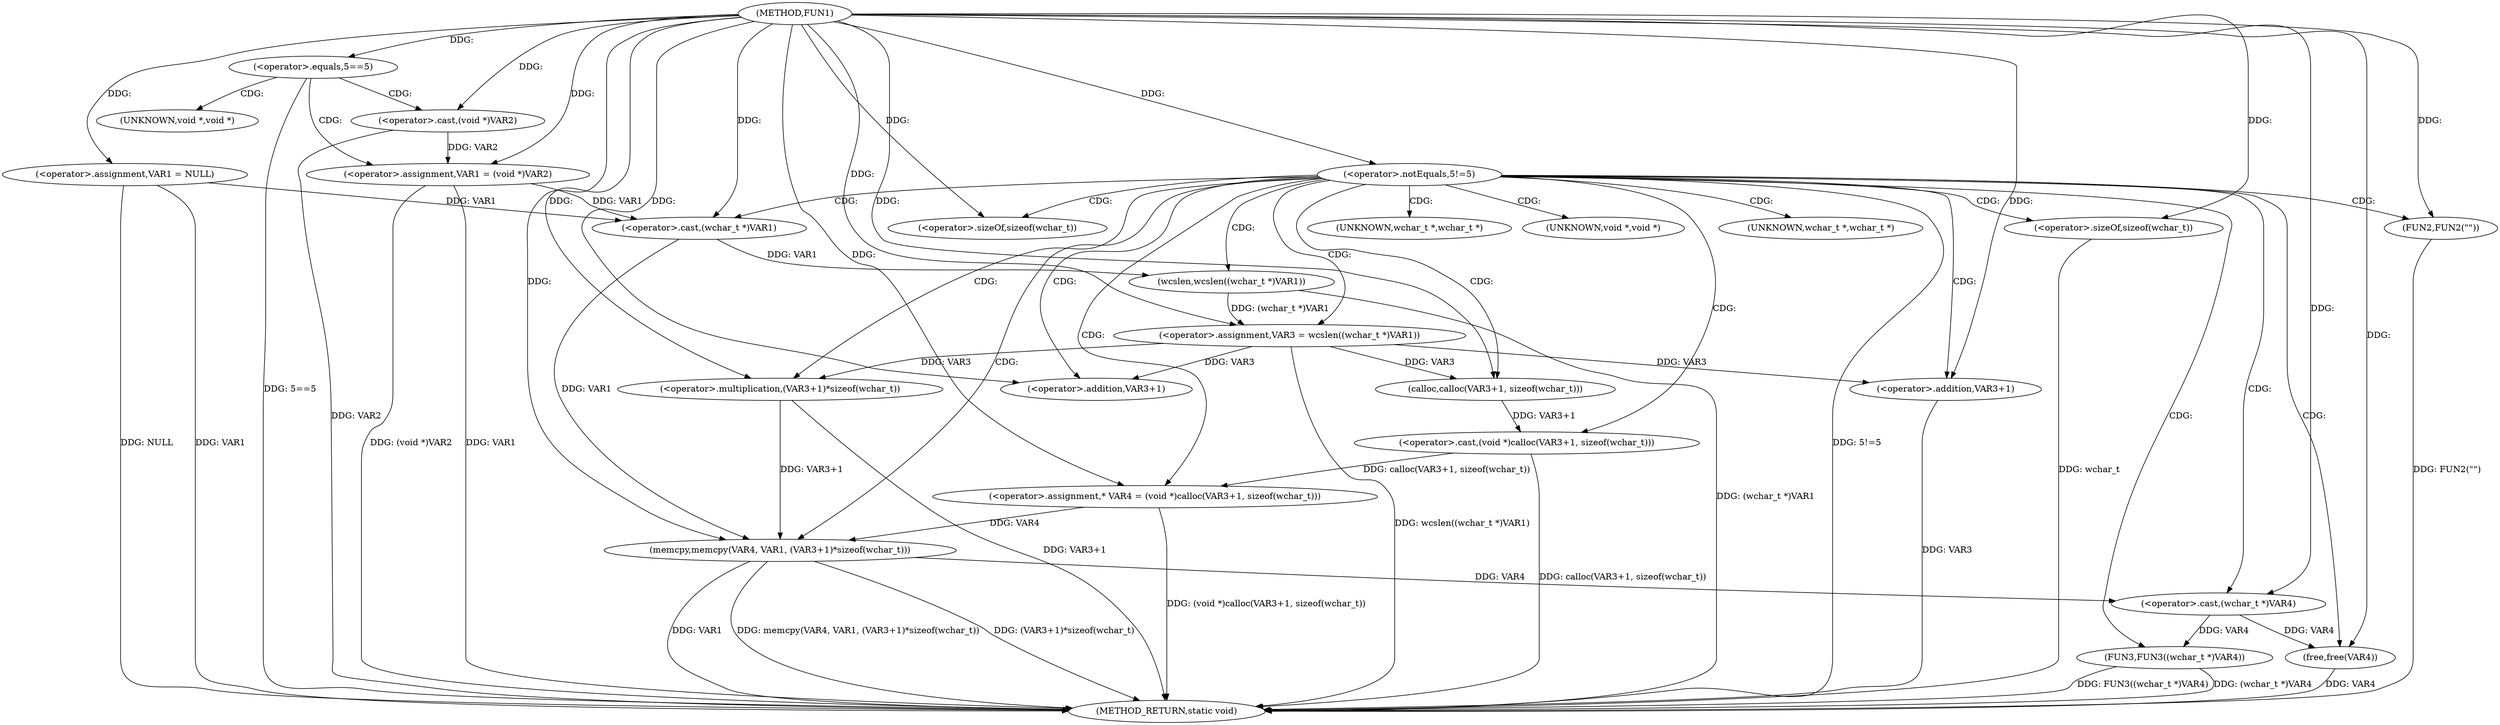 digraph FUN1 {  
"1000100" [label = "(METHOD,FUN1)" ]
"1000159" [label = "(METHOD_RETURN,static void)" ]
"1000103" [label = "(<operator>.assignment,VAR1 = NULL)" ]
"1000107" [label = "(<operator>.equals,5==5)" ]
"1000111" [label = "(<operator>.assignment,VAR1 = (void *)VAR2)" ]
"1000113" [label = "(<operator>.cast,(void *)VAR2)" ]
"1000117" [label = "(<operator>.notEquals,5!=5)" ]
"1000121" [label = "(FUN2,FUN2(\"\"))" ]
"1000127" [label = "(<operator>.assignment,VAR3 = wcslen((wchar_t *)VAR1))" ]
"1000129" [label = "(wcslen,wcslen((wchar_t *)VAR1))" ]
"1000130" [label = "(<operator>.cast,(wchar_t *)VAR1)" ]
"1000134" [label = "(<operator>.assignment,* VAR4 = (void *)calloc(VAR3+1, sizeof(wchar_t)))" ]
"1000136" [label = "(<operator>.cast,(void *)calloc(VAR3+1, sizeof(wchar_t)))" ]
"1000138" [label = "(calloc,calloc(VAR3+1, sizeof(wchar_t)))" ]
"1000139" [label = "(<operator>.addition,VAR3+1)" ]
"1000142" [label = "(<operator>.sizeOf,sizeof(wchar_t))" ]
"1000144" [label = "(memcpy,memcpy(VAR4, VAR1, (VAR3+1)*sizeof(wchar_t)))" ]
"1000147" [label = "(<operator>.multiplication,(VAR3+1)*sizeof(wchar_t))" ]
"1000148" [label = "(<operator>.addition,VAR3+1)" ]
"1000151" [label = "(<operator>.sizeOf,sizeof(wchar_t))" ]
"1000153" [label = "(FUN3,FUN3((wchar_t *)VAR4))" ]
"1000154" [label = "(<operator>.cast,(wchar_t *)VAR4)" ]
"1000157" [label = "(free,free(VAR4))" ]
"1000114" [label = "(UNKNOWN,void *,void *)" ]
"1000131" [label = "(UNKNOWN,wchar_t *,wchar_t *)" ]
"1000137" [label = "(UNKNOWN,void *,void *)" ]
"1000155" [label = "(UNKNOWN,wchar_t *,wchar_t *)" ]
  "1000117" -> "1000159"  [ label = "DDG: 5!=5"] 
  "1000129" -> "1000159"  [ label = "DDG: (wchar_t *)VAR1"] 
  "1000103" -> "1000159"  [ label = "DDG: VAR1"] 
  "1000103" -> "1000159"  [ label = "DDG: NULL"] 
  "1000151" -> "1000159"  [ label = "DDG: wchar_t"] 
  "1000111" -> "1000159"  [ label = "DDG: VAR1"] 
  "1000153" -> "1000159"  [ label = "DDG: (wchar_t *)VAR4"] 
  "1000111" -> "1000159"  [ label = "DDG: (void *)VAR2"] 
  "1000134" -> "1000159"  [ label = "DDG: (void *)calloc(VAR3+1, sizeof(wchar_t))"] 
  "1000136" -> "1000159"  [ label = "DDG: calloc(VAR3+1, sizeof(wchar_t))"] 
  "1000144" -> "1000159"  [ label = "DDG: VAR1"] 
  "1000107" -> "1000159"  [ label = "DDG: 5==5"] 
  "1000127" -> "1000159"  [ label = "DDG: wcslen((wchar_t *)VAR1)"] 
  "1000144" -> "1000159"  [ label = "DDG: memcpy(VAR4, VAR1, (VAR3+1)*sizeof(wchar_t))"] 
  "1000157" -> "1000159"  [ label = "DDG: VAR4"] 
  "1000113" -> "1000159"  [ label = "DDG: VAR2"] 
  "1000121" -> "1000159"  [ label = "DDG: FUN2(\"\")"] 
  "1000148" -> "1000159"  [ label = "DDG: VAR3"] 
  "1000147" -> "1000159"  [ label = "DDG: VAR3+1"] 
  "1000153" -> "1000159"  [ label = "DDG: FUN3((wchar_t *)VAR4)"] 
  "1000144" -> "1000159"  [ label = "DDG: (VAR3+1)*sizeof(wchar_t)"] 
  "1000100" -> "1000103"  [ label = "DDG: "] 
  "1000100" -> "1000107"  [ label = "DDG: "] 
  "1000113" -> "1000111"  [ label = "DDG: VAR2"] 
  "1000100" -> "1000111"  [ label = "DDG: "] 
  "1000100" -> "1000113"  [ label = "DDG: "] 
  "1000100" -> "1000117"  [ label = "DDG: "] 
  "1000100" -> "1000121"  [ label = "DDG: "] 
  "1000129" -> "1000127"  [ label = "DDG: (wchar_t *)VAR1"] 
  "1000100" -> "1000127"  [ label = "DDG: "] 
  "1000130" -> "1000129"  [ label = "DDG: VAR1"] 
  "1000103" -> "1000130"  [ label = "DDG: VAR1"] 
  "1000111" -> "1000130"  [ label = "DDG: VAR1"] 
  "1000100" -> "1000130"  [ label = "DDG: "] 
  "1000136" -> "1000134"  [ label = "DDG: calloc(VAR3+1, sizeof(wchar_t))"] 
  "1000100" -> "1000134"  [ label = "DDG: "] 
  "1000138" -> "1000136"  [ label = "DDG: VAR3+1"] 
  "1000127" -> "1000138"  [ label = "DDG: VAR3"] 
  "1000100" -> "1000138"  [ label = "DDG: "] 
  "1000127" -> "1000139"  [ label = "DDG: VAR3"] 
  "1000100" -> "1000139"  [ label = "DDG: "] 
  "1000100" -> "1000142"  [ label = "DDG: "] 
  "1000134" -> "1000144"  [ label = "DDG: VAR4"] 
  "1000100" -> "1000144"  [ label = "DDG: "] 
  "1000130" -> "1000144"  [ label = "DDG: VAR1"] 
  "1000147" -> "1000144"  [ label = "DDG: VAR3+1"] 
  "1000100" -> "1000147"  [ label = "DDG: "] 
  "1000127" -> "1000147"  [ label = "DDG: VAR3"] 
  "1000100" -> "1000148"  [ label = "DDG: "] 
  "1000127" -> "1000148"  [ label = "DDG: VAR3"] 
  "1000100" -> "1000151"  [ label = "DDG: "] 
  "1000154" -> "1000153"  [ label = "DDG: VAR4"] 
  "1000144" -> "1000154"  [ label = "DDG: VAR4"] 
  "1000100" -> "1000154"  [ label = "DDG: "] 
  "1000154" -> "1000157"  [ label = "DDG: VAR4"] 
  "1000100" -> "1000157"  [ label = "DDG: "] 
  "1000107" -> "1000113"  [ label = "CDG: "] 
  "1000107" -> "1000111"  [ label = "CDG: "] 
  "1000107" -> "1000114"  [ label = "CDG: "] 
  "1000117" -> "1000121"  [ label = "CDG: "] 
  "1000117" -> "1000153"  [ label = "CDG: "] 
  "1000117" -> "1000131"  [ label = "CDG: "] 
  "1000117" -> "1000127"  [ label = "CDG: "] 
  "1000117" -> "1000142"  [ label = "CDG: "] 
  "1000117" -> "1000155"  [ label = "CDG: "] 
  "1000117" -> "1000137"  [ label = "CDG: "] 
  "1000117" -> "1000129"  [ label = "CDG: "] 
  "1000117" -> "1000154"  [ label = "CDG: "] 
  "1000117" -> "1000147"  [ label = "CDG: "] 
  "1000117" -> "1000151"  [ label = "CDG: "] 
  "1000117" -> "1000130"  [ label = "CDG: "] 
  "1000117" -> "1000139"  [ label = "CDG: "] 
  "1000117" -> "1000148"  [ label = "CDG: "] 
  "1000117" -> "1000136"  [ label = "CDG: "] 
  "1000117" -> "1000144"  [ label = "CDG: "] 
  "1000117" -> "1000157"  [ label = "CDG: "] 
  "1000117" -> "1000138"  [ label = "CDG: "] 
  "1000117" -> "1000134"  [ label = "CDG: "] 
}
